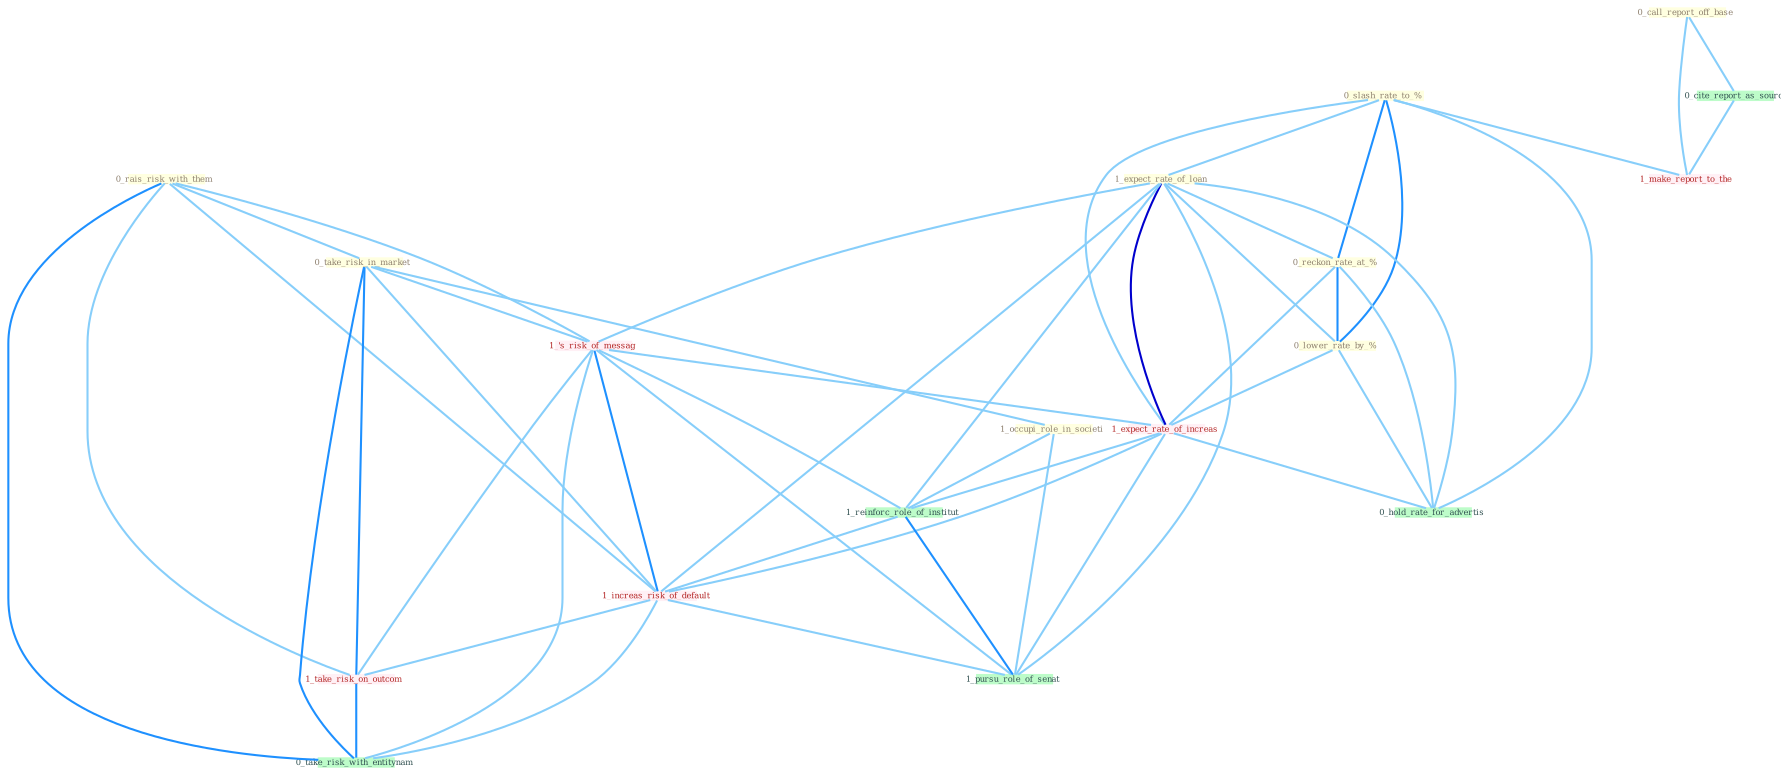 Graph G{ 
    node
    [shape=polygon,style=filled,width=.5,height=.06,color="#BDFCC9",fixedsize=true,fontsize=4,
    fontcolor="#2f4f4f"];
    {node
    [color="#ffffe0", fontcolor="#8b7d6b"] "0_slash_rate_to_% " "0_rais_risk_with_them " "0_take_risk_in_market " "1_expect_rate_of_loan " "0_reckon_rate_at_% " "0_call_report_off_base " "0_lower_rate_by_% " "1_occupi_role_in_societi "}
{node [color="#fff0f5", fontcolor="#b22222"] "1_'s_risk_of_messag " "1_expect_rate_of_increas " "1_increas_risk_of_default " "1_take_risk_on_outcom " "1_make_report_to_the "}
edge [color="#B0E2FF"];

	"0_slash_rate_to_% " -- "1_expect_rate_of_loan " [w="1", color="#87cefa" ];
	"0_slash_rate_to_% " -- "0_reckon_rate_at_% " [w="2", color="#1e90ff" , len=0.8];
	"0_slash_rate_to_% " -- "0_lower_rate_by_% " [w="2", color="#1e90ff" , len=0.8];
	"0_slash_rate_to_% " -- "1_expect_rate_of_increas " [w="1", color="#87cefa" ];
	"0_slash_rate_to_% " -- "1_make_report_to_the " [w="1", color="#87cefa" ];
	"0_slash_rate_to_% " -- "0_hold_rate_for_advertis " [w="1", color="#87cefa" ];
	"0_rais_risk_with_them " -- "0_take_risk_in_market " [w="1", color="#87cefa" ];
	"0_rais_risk_with_them " -- "1_'s_risk_of_messag " [w="1", color="#87cefa" ];
	"0_rais_risk_with_them " -- "1_increas_risk_of_default " [w="1", color="#87cefa" ];
	"0_rais_risk_with_them " -- "1_take_risk_on_outcom " [w="1", color="#87cefa" ];
	"0_rais_risk_with_them " -- "0_take_risk_with_entitynam " [w="2", color="#1e90ff" , len=0.8];
	"0_take_risk_in_market " -- "1_occupi_role_in_societi " [w="1", color="#87cefa" ];
	"0_take_risk_in_market " -- "1_'s_risk_of_messag " [w="1", color="#87cefa" ];
	"0_take_risk_in_market " -- "1_increas_risk_of_default " [w="1", color="#87cefa" ];
	"0_take_risk_in_market " -- "1_take_risk_on_outcom " [w="2", color="#1e90ff" , len=0.8];
	"0_take_risk_in_market " -- "0_take_risk_with_entitynam " [w="2", color="#1e90ff" , len=0.8];
	"1_expect_rate_of_loan " -- "0_reckon_rate_at_% " [w="1", color="#87cefa" ];
	"1_expect_rate_of_loan " -- "0_lower_rate_by_% " [w="1", color="#87cefa" ];
	"1_expect_rate_of_loan " -- "1_'s_risk_of_messag " [w="1", color="#87cefa" ];
	"1_expect_rate_of_loan " -- "1_expect_rate_of_increas " [w="3", color="#0000cd" , len=0.6];
	"1_expect_rate_of_loan " -- "1_reinforc_role_of_institut " [w="1", color="#87cefa" ];
	"1_expect_rate_of_loan " -- "1_increas_risk_of_default " [w="1", color="#87cefa" ];
	"1_expect_rate_of_loan " -- "1_pursu_role_of_senat " [w="1", color="#87cefa" ];
	"1_expect_rate_of_loan " -- "0_hold_rate_for_advertis " [w="1", color="#87cefa" ];
	"0_reckon_rate_at_% " -- "0_lower_rate_by_% " [w="2", color="#1e90ff" , len=0.8];
	"0_reckon_rate_at_% " -- "1_expect_rate_of_increas " [w="1", color="#87cefa" ];
	"0_reckon_rate_at_% " -- "0_hold_rate_for_advertis " [w="1", color="#87cefa" ];
	"0_call_report_off_base " -- "0_cite_report_as_sourc " [w="1", color="#87cefa" ];
	"0_call_report_off_base " -- "1_make_report_to_the " [w="1", color="#87cefa" ];
	"0_lower_rate_by_% " -- "1_expect_rate_of_increas " [w="1", color="#87cefa" ];
	"0_lower_rate_by_% " -- "0_hold_rate_for_advertis " [w="1", color="#87cefa" ];
	"1_occupi_role_in_societi " -- "1_reinforc_role_of_institut " [w="1", color="#87cefa" ];
	"1_occupi_role_in_societi " -- "1_pursu_role_of_senat " [w="1", color="#87cefa" ];
	"1_'s_risk_of_messag " -- "1_expect_rate_of_increas " [w="1", color="#87cefa" ];
	"1_'s_risk_of_messag " -- "1_reinforc_role_of_institut " [w="1", color="#87cefa" ];
	"1_'s_risk_of_messag " -- "1_increas_risk_of_default " [w="2", color="#1e90ff" , len=0.8];
	"1_'s_risk_of_messag " -- "1_take_risk_on_outcom " [w="1", color="#87cefa" ];
	"1_'s_risk_of_messag " -- "1_pursu_role_of_senat " [w="1", color="#87cefa" ];
	"1_'s_risk_of_messag " -- "0_take_risk_with_entitynam " [w="1", color="#87cefa" ];
	"1_expect_rate_of_increas " -- "1_reinforc_role_of_institut " [w="1", color="#87cefa" ];
	"1_expect_rate_of_increas " -- "1_increas_risk_of_default " [w="1", color="#87cefa" ];
	"1_expect_rate_of_increas " -- "1_pursu_role_of_senat " [w="1", color="#87cefa" ];
	"1_expect_rate_of_increas " -- "0_hold_rate_for_advertis " [w="1", color="#87cefa" ];
	"1_reinforc_role_of_institut " -- "1_increas_risk_of_default " [w="1", color="#87cefa" ];
	"1_reinforc_role_of_institut " -- "1_pursu_role_of_senat " [w="2", color="#1e90ff" , len=0.8];
	"1_increas_risk_of_default " -- "1_take_risk_on_outcom " [w="1", color="#87cefa" ];
	"1_increas_risk_of_default " -- "1_pursu_role_of_senat " [w="1", color="#87cefa" ];
	"1_increas_risk_of_default " -- "0_take_risk_with_entitynam " [w="1", color="#87cefa" ];
	"1_take_risk_on_outcom " -- "0_take_risk_with_entitynam " [w="2", color="#1e90ff" , len=0.8];
	"0_cite_report_as_sourc " -- "1_make_report_to_the " [w="1", color="#87cefa" ];
}